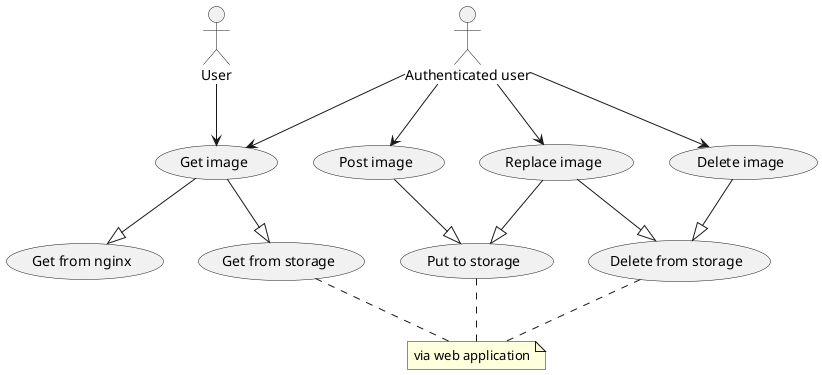 @startuml

:User: --> (Get image)
:Authenticated user: --> (Get image)
:Authenticated user: --> (Post image)
:Authenticated user: --> (Replace image)
:Authenticated user: --> (Delete image)

(Get image) --|> (Get from nginx)
(Get image) --|> (Get from storage)

(Post image) --|> (Put to storage)

(Replace image) --|> (Delete from storage)
(Replace image) --|> (Put to storage)

(Delete image) --|> (Delete from storage)

note "via web application" as Note_via_application
(Get from storage) .. Note_via_application
(Put to storage) .. Note_via_application
(Delete from storage) .. Note_via_application

@enduml
